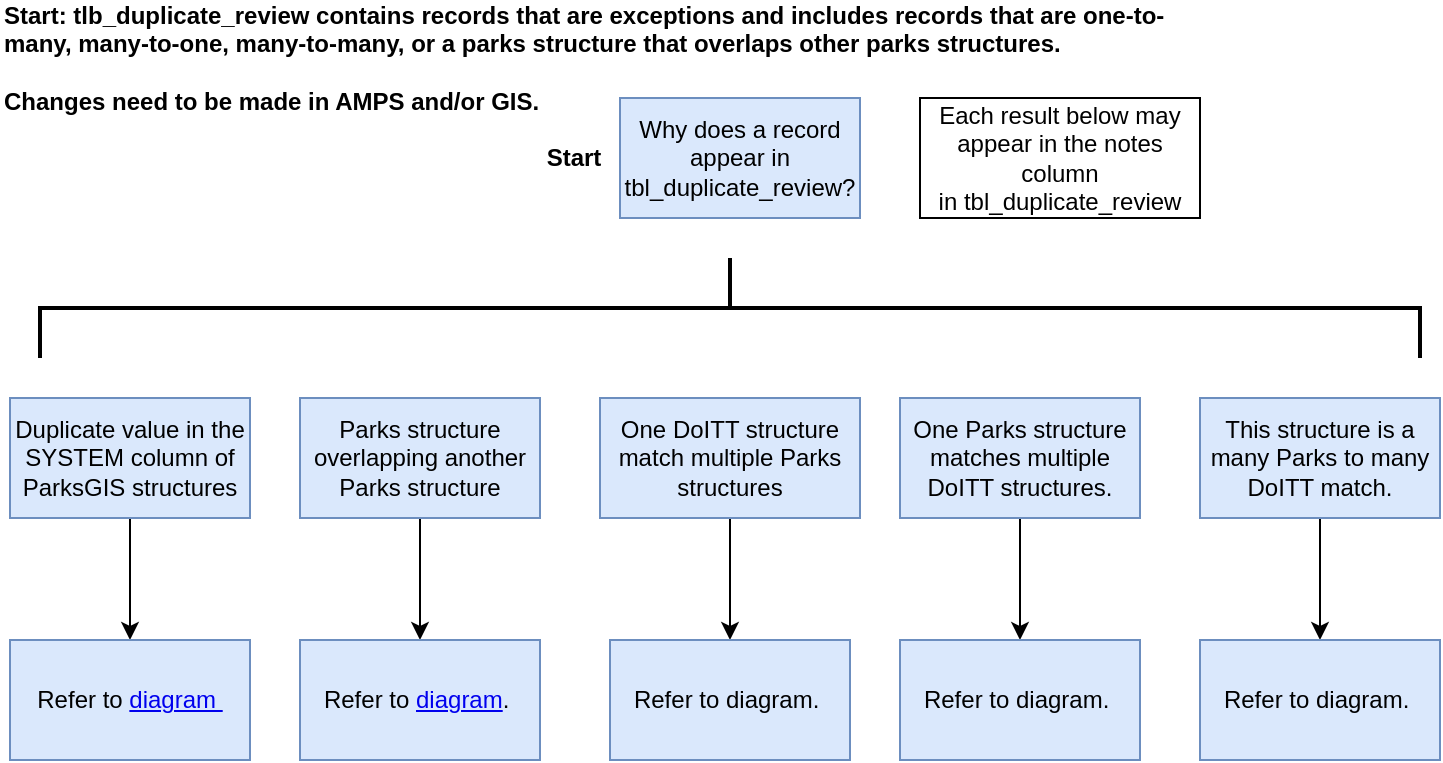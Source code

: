 <mxfile version="13.6.6" type="github">
  <diagram id="qtmGlHJncrGtfLcL_spS" name="Page-1">
    <mxGraphModel dx="1108" dy="1788" grid="1" gridSize="10" guides="1" tooltips="1" connect="1" arrows="1" fold="1" page="1" pageScale="1" pageWidth="850" pageHeight="1100" math="0" shadow="0">
      <root>
        <mxCell id="0" />
        <mxCell id="1" parent="0" />
        <mxCell id="7HSmxfzW1K2u2CFpWe66-99" value="" style="edgeStyle=orthogonalEdgeStyle;rounded=0;orthogonalLoop=1;jettySize=auto;html=1;" edge="1" parent="1" source="7HSmxfzW1K2u2CFpWe66-1" target="7HSmxfzW1K2u2CFpWe66-94">
          <mxGeometry relative="1" as="geometry" />
        </mxCell>
        <mxCell id="7HSmxfzW1K2u2CFpWe66-1" value="&lt;div style=&quot;box-sizing: border-box&quot;&gt;&lt;font style=&quot;font-size: 12px&quot;&gt;This structure is a many Parks to many DoITT match.&lt;/font&gt;&lt;/div&gt;" style="rounded=0;whiteSpace=wrap;html=1;fillColor=#dae8fc;strokeColor=#6c8ebf;" vertex="1" parent="1">
          <mxGeometry x="660" y="160" width="120" height="60" as="geometry" />
        </mxCell>
        <mxCell id="7HSmxfzW1K2u2CFpWe66-98" value="" style="edgeStyle=orthogonalEdgeStyle;rounded=0;orthogonalLoop=1;jettySize=auto;html=1;" edge="1" parent="1" source="7HSmxfzW1K2u2CFpWe66-2" target="7HSmxfzW1K2u2CFpWe66-93">
          <mxGeometry relative="1" as="geometry" />
        </mxCell>
        <mxCell id="7HSmxfzW1K2u2CFpWe66-2" value="&lt;div style=&quot;box-sizing: border-box ; font-family: &amp;#34;segoe ui&amp;#34; , , &amp;#34;apple color emoji&amp;#34; , &amp;#34;segoe ui emoji&amp;#34; , sans-serif&quot;&gt;One Parks structure matches multiple DoITT structures.&lt;/div&gt;" style="rounded=0;whiteSpace=wrap;html=1;fillColor=#dae8fc;strokeColor=#6c8ebf;" vertex="1" parent="1">
          <mxGeometry x="510" y="160" width="120" height="60" as="geometry" />
        </mxCell>
        <mxCell id="7HSmxfzW1K2u2CFpWe66-97" value="" style="edgeStyle=orthogonalEdgeStyle;rounded=0;orthogonalLoop=1;jettySize=auto;html=1;" edge="1" parent="1" source="7HSmxfzW1K2u2CFpWe66-3" target="7HSmxfzW1K2u2CFpWe66-90">
          <mxGeometry relative="1" as="geometry" />
        </mxCell>
        <mxCell id="7HSmxfzW1K2u2CFpWe66-3" value="&lt;div style=&quot;box-sizing: border-box ; font-family: &amp;#34;segoe ui&amp;#34; , , &amp;#34;apple color emoji&amp;#34; , &amp;#34;segoe ui emoji&amp;#34; , sans-serif&quot;&gt;One DoITT structure match multiple Parks structures&lt;/div&gt;" style="rounded=0;whiteSpace=wrap;html=1;fillColor=#dae8fc;strokeColor=#6c8ebf;" vertex="1" parent="1">
          <mxGeometry x="360" y="160" width="130" height="60" as="geometry" />
        </mxCell>
        <mxCell id="7HSmxfzW1K2u2CFpWe66-4" value="Start: tlb_duplicate_review contains records that are exceptions and includes records that are one-to-many, many-to-one, many-to-many, or a parks structure that overlaps other parks structures.&amp;nbsp;&lt;br&gt;&lt;br&gt;Changes need to be made in AMPS and/or GIS.&amp;nbsp;" style="text;html=1;strokeColor=none;fillColor=none;align=left;verticalAlign=middle;whiteSpace=wrap;rounded=0;fontStyle=1" vertex="1" parent="1">
          <mxGeometry x="60" y="-20" width="600" height="20" as="geometry" />
        </mxCell>
        <mxCell id="7HSmxfzW1K2u2CFpWe66-96" value="" style="edgeStyle=orthogonalEdgeStyle;rounded=0;orthogonalLoop=1;jettySize=auto;html=1;" edge="1" parent="1" source="7HSmxfzW1K2u2CFpWe66-6" target="7HSmxfzW1K2u2CFpWe66-89">
          <mxGeometry relative="1" as="geometry" />
        </mxCell>
        <mxCell id="7HSmxfzW1K2u2CFpWe66-6" value="&lt;div style=&quot;box-sizing: border-box ; font-family: &amp;#34;segoe ui&amp;#34; , , &amp;#34;apple color emoji&amp;#34; , &amp;#34;segoe ui emoji&amp;#34; , sans-serif ; font-size: 14px&quot;&gt;&lt;div style=&quot;box-sizing: border-box ; font-family: &amp;#34;segoe ui&amp;#34; , , &amp;#34;apple color emoji&amp;#34; , &amp;#34;segoe ui emoji&amp;#34; , sans-serif ; font-size: 12px&quot;&gt;Parks structure overlapping another Parks structure&lt;/div&gt;&lt;/div&gt;" style="rounded=0;whiteSpace=wrap;html=1;fillColor=#dae8fc;strokeColor=#6c8ebf;" vertex="1" parent="1">
          <mxGeometry x="210" y="160" width="120" height="60" as="geometry" />
        </mxCell>
        <mxCell id="7HSmxfzW1K2u2CFpWe66-95" value="" style="edgeStyle=orthogonalEdgeStyle;rounded=0;orthogonalLoop=1;jettySize=auto;html=1;" edge="1" parent="1" source="7HSmxfzW1K2u2CFpWe66-8" target="7HSmxfzW1K2u2CFpWe66-88">
          <mxGeometry relative="1" as="geometry" />
        </mxCell>
        <mxCell id="7HSmxfzW1K2u2CFpWe66-8" value="&lt;div style=&quot;box-sizing: border-box ; font-family: &amp;#34;segoe ui&amp;#34; , , &amp;#34;apple color emoji&amp;#34; , &amp;#34;segoe ui emoji&amp;#34; , sans-serif ; font-size: 14px&quot;&gt;&lt;div style=&quot;box-sizing: border-box ; font-family: &amp;#34;segoe ui&amp;#34; , , &amp;#34;apple color emoji&amp;#34; , &amp;#34;segoe ui emoji&amp;#34; , sans-serif ; font-size: 12px&quot;&gt;Duplicate value in the SYSTEM column of ParksGIS structures&lt;/div&gt;&lt;/div&gt;" style="rounded=0;whiteSpace=wrap;html=1;fillColor=#dae8fc;strokeColor=#6c8ebf;" vertex="1" parent="1">
          <mxGeometry x="65" y="160" width="120" height="60" as="geometry" />
        </mxCell>
        <mxCell id="7HSmxfzW1K2u2CFpWe66-9" value="Why does a record appear in tbl_duplicate_review?" style="rounded=0;whiteSpace=wrap;html=1;fillColor=#dae8fc;strokeColor=#6c8ebf;" vertex="1" parent="1">
          <mxGeometry x="370" y="10" width="120" height="60" as="geometry" />
        </mxCell>
        <mxCell id="7HSmxfzW1K2u2CFpWe66-10" value="" style="strokeWidth=2;html=1;shape=mxgraph.flowchart.annotation_2;align=left;labelPosition=right;pointerEvents=1;rotation=90;" vertex="1" parent="1">
          <mxGeometry x="400" y="-230" width="50" height="690" as="geometry" />
        </mxCell>
        <mxCell id="7HSmxfzW1K2u2CFpWe66-11" value="&lt;div style=&quot;box-sizing: border-box ; font-family: &amp;#34;segoe ui&amp;#34; , , &amp;#34;apple color emoji&amp;#34; , &amp;#34;segoe ui emoji&amp;#34; , sans-serif ; font-size: 14px&quot;&gt;&lt;div style=&quot;box-sizing: border-box ; font-family: &amp;#34;segoe ui&amp;#34; , , &amp;#34;apple color emoji&amp;#34; , &amp;#34;segoe ui emoji&amp;#34; , sans-serif ; font-size: 12px&quot;&gt;Each result below may appear in the notes column in&amp;nbsp;&lt;span&gt;tbl_duplicate_review&lt;/span&gt;&lt;/div&gt;&lt;/div&gt;" style="rounded=0;whiteSpace=wrap;html=1;" vertex="1" parent="1">
          <mxGeometry x="520" y="10" width="140" height="60" as="geometry" />
        </mxCell>
        <mxCell id="7HSmxfzW1K2u2CFpWe66-50" value="&lt;b&gt;Start&lt;/b&gt;" style="text;html=1;strokeColor=none;fillColor=none;align=center;verticalAlign=middle;whiteSpace=wrap;rounded=0;" vertex="1" parent="1">
          <mxGeometry x="326.7" y="30" width="40" height="20" as="geometry" />
        </mxCell>
        <mxCell id="7HSmxfzW1K2u2CFpWe66-88" value="&lt;div style=&quot;box-sizing: border-box ; font-family: &amp;#34;segoe ui&amp;#34; , , &amp;#34;apple color emoji&amp;#34; , &amp;#34;segoe ui emoji&amp;#34; , sans-serif ; font-size: 14px&quot;&gt;&lt;div style=&quot;box-sizing: border-box ; font-family: &amp;#34;segoe ui&amp;#34; , , &amp;#34;apple color emoji&amp;#34; , &amp;#34;segoe ui emoji&amp;#34; , sans-serif ; font-size: 12px&quot;&gt;Refer to&amp;nbsp;&lt;a href=&quot;https://app.diagrams.net/#HNYC-Parks%2FStructures%2Fmaster%2Fduplicate_value_in_system.drawio&quot;&gt;diagram&amp;nbsp;&lt;/a&gt;&lt;/div&gt;&lt;/div&gt;" style="rounded=0;whiteSpace=wrap;html=1;fillColor=#dae8fc;strokeColor=#6c8ebf;" vertex="1" parent="1">
          <mxGeometry x="65" y="281" width="120" height="60" as="geometry" />
        </mxCell>
        <mxCell id="7HSmxfzW1K2u2CFpWe66-89" value="&lt;div style=&quot;box-sizing: border-box ; font-family: &amp;#34;segoe ui&amp;#34; , , &amp;#34;apple color emoji&amp;#34; , &amp;#34;segoe ui emoji&amp;#34; , sans-serif ; font-size: 14px&quot;&gt;&lt;div style=&quot;box-sizing: border-box ; font-family: &amp;#34;segoe ui&amp;#34; , , &amp;#34;apple color emoji&amp;#34; , &amp;#34;segoe ui emoji&amp;#34; , sans-serif ; font-size: 12px&quot;&gt;Refer to &lt;a href=&quot;https://app.diagrams.net/#HNYC-Parks%2FStructures%2Fmaster%2Foverlapping_geometries.drawio&quot;&gt;diagram&lt;/a&gt;.&amp;nbsp;&lt;/div&gt;&lt;/div&gt;" style="rounded=0;whiteSpace=wrap;html=1;fillColor=#dae8fc;strokeColor=#6c8ebf;" vertex="1" parent="1">
          <mxGeometry x="210" y="281" width="120" height="60" as="geometry" />
        </mxCell>
        <mxCell id="7HSmxfzW1K2u2CFpWe66-90" value="&lt;div style=&quot;box-sizing: border-box ; font-family: &amp;#34;segoe ui&amp;#34; , , &amp;#34;apple color emoji&amp;#34; , &amp;#34;segoe ui emoji&amp;#34; , sans-serif ; font-size: 14px&quot;&gt;&lt;div style=&quot;box-sizing: border-box ; font-family: &amp;#34;segoe ui&amp;#34; , , &amp;#34;apple color emoji&amp;#34; , &amp;#34;segoe ui emoji&amp;#34; , sans-serif ; font-size: 12px&quot;&gt;Refer to diagram.&amp;nbsp;&lt;/div&gt;&lt;/div&gt;" style="rounded=0;whiteSpace=wrap;html=1;fillColor=#dae8fc;strokeColor=#6c8ebf;" vertex="1" parent="1">
          <mxGeometry x="365" y="281" width="120" height="60" as="geometry" />
        </mxCell>
        <mxCell id="7HSmxfzW1K2u2CFpWe66-93" value="&lt;div style=&quot;box-sizing: border-box ; font-family: &amp;#34;segoe ui&amp;#34; , , &amp;#34;apple color emoji&amp;#34; , &amp;#34;segoe ui emoji&amp;#34; , sans-serif ; font-size: 14px&quot;&gt;&lt;div style=&quot;box-sizing: border-box ; font-family: &amp;#34;segoe ui&amp;#34; , , &amp;#34;apple color emoji&amp;#34; , &amp;#34;segoe ui emoji&amp;#34; , sans-serif ; font-size: 12px&quot;&gt;Refer to diagram.&amp;nbsp;&lt;/div&gt;&lt;/div&gt;" style="rounded=0;whiteSpace=wrap;html=1;fillColor=#dae8fc;strokeColor=#6c8ebf;" vertex="1" parent="1">
          <mxGeometry x="510" y="281" width="120" height="60" as="geometry" />
        </mxCell>
        <mxCell id="7HSmxfzW1K2u2CFpWe66-94" value="&lt;div style=&quot;box-sizing: border-box ; font-family: &amp;#34;segoe ui&amp;#34; , , &amp;#34;apple color emoji&amp;#34; , &amp;#34;segoe ui emoji&amp;#34; , sans-serif ; font-size: 14px&quot;&gt;&lt;div style=&quot;box-sizing: border-box ; font-family: &amp;#34;segoe ui&amp;#34; , , &amp;#34;apple color emoji&amp;#34; , &amp;#34;segoe ui emoji&amp;#34; , sans-serif ; font-size: 12px&quot;&gt;Refer to diagram.&amp;nbsp;&lt;/div&gt;&lt;/div&gt;" style="rounded=0;whiteSpace=wrap;html=1;fillColor=#dae8fc;strokeColor=#6c8ebf;" vertex="1" parent="1">
          <mxGeometry x="660" y="281" width="120" height="60" as="geometry" />
        </mxCell>
      </root>
    </mxGraphModel>
  </diagram>
</mxfile>
